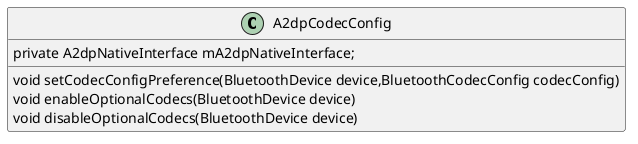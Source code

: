 @startuml
class A2dpCodecConfig{
  {field}private A2dpNativeInterface mA2dpNativeInterface;
  {method}void setCodecConfigPreference(BluetoothDevice device,BluetoothCodecConfig codecConfig)
  {method}void enableOptionalCodecs(BluetoothDevice device)
  {method}void disableOptionalCodecs(BluetoothDevice device)
}
@enduml

